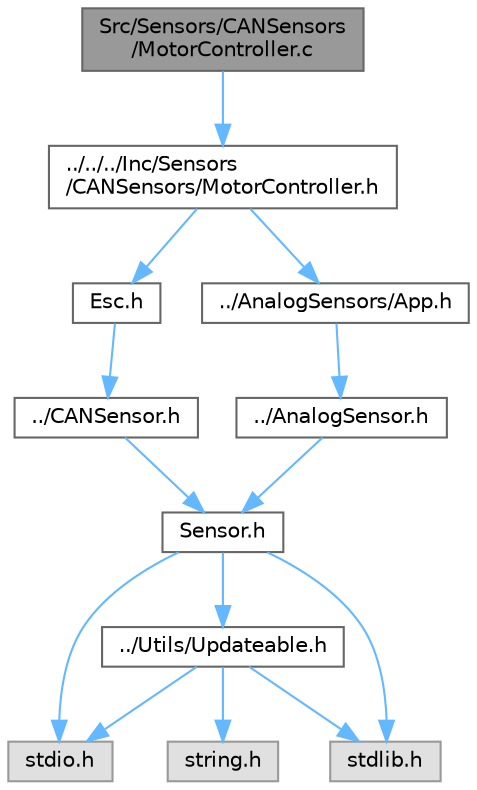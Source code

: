 digraph "Src/Sensors/CANSensors/MotorController.c"
{
 // LATEX_PDF_SIZE
  bgcolor="transparent";
  edge [fontname=Helvetica,fontsize=10,labelfontname=Helvetica,labelfontsize=10];
  node [fontname=Helvetica,fontsize=10,shape=box,height=0.2,width=0.4];
  Node1 [label="Src/Sensors/CANSensors\l/MotorController.c",height=0.2,width=0.4,color="gray40", fillcolor="grey60", style="filled", fontcolor="black",tooltip=" "];
  Node1 -> Node2 [color="steelblue1",style="solid"];
  Node2 [label="../../../Inc/Sensors\l/CANSensors/MotorController.h",height=0.2,width=0.4,color="grey40", fillcolor="white", style="filled",URL="$MotorController_8h.html",tooltip=" "];
  Node2 -> Node3 [color="steelblue1",style="solid"];
  Node3 [label="Esc.h",height=0.2,width=0.4,color="grey40", fillcolor="white", style="filled",URL="$Esc_8h.html",tooltip=" "];
  Node3 -> Node4 [color="steelblue1",style="solid"];
  Node4 [label="../CANSensor.h",height=0.2,width=0.4,color="grey40", fillcolor="white", style="filled",URL="$CANSensor_8h.html",tooltip=" "];
  Node4 -> Node5 [color="steelblue1",style="solid"];
  Node5 [label="Sensor.h",height=0.2,width=0.4,color="grey40", fillcolor="white", style="filled",URL="$Sensor_8h.html",tooltip=" "];
  Node5 -> Node6 [color="steelblue1",style="solid"];
  Node6 [label="stdio.h",height=0.2,width=0.4,color="grey60", fillcolor="#E0E0E0", style="filled",tooltip=" "];
  Node5 -> Node7 [color="steelblue1",style="solid"];
  Node7 [label="stdlib.h",height=0.2,width=0.4,color="grey60", fillcolor="#E0E0E0", style="filled",tooltip=" "];
  Node5 -> Node8 [color="steelblue1",style="solid"];
  Node8 [label="../Utils/Updateable.h",height=0.2,width=0.4,color="grey40", fillcolor="white", style="filled",URL="$Updateable_8h.html",tooltip=" "];
  Node8 -> Node6 [color="steelblue1",style="solid"];
  Node8 -> Node7 [color="steelblue1",style="solid"];
  Node8 -> Node9 [color="steelblue1",style="solid"];
  Node9 [label="string.h",height=0.2,width=0.4,color="grey60", fillcolor="#E0E0E0", style="filled",tooltip=" "];
  Node2 -> Node10 [color="steelblue1",style="solid"];
  Node10 [label="../AnalogSensors/App.h",height=0.2,width=0.4,color="grey40", fillcolor="white", style="filled",URL="$App_8h.html",tooltip=" "];
  Node10 -> Node11 [color="steelblue1",style="solid"];
  Node11 [label="../AnalogSensor.h",height=0.2,width=0.4,color="grey40", fillcolor="white", style="filled",URL="$AnalogSensor_8h.html",tooltip=" "];
  Node11 -> Node5 [color="steelblue1",style="solid"];
}
